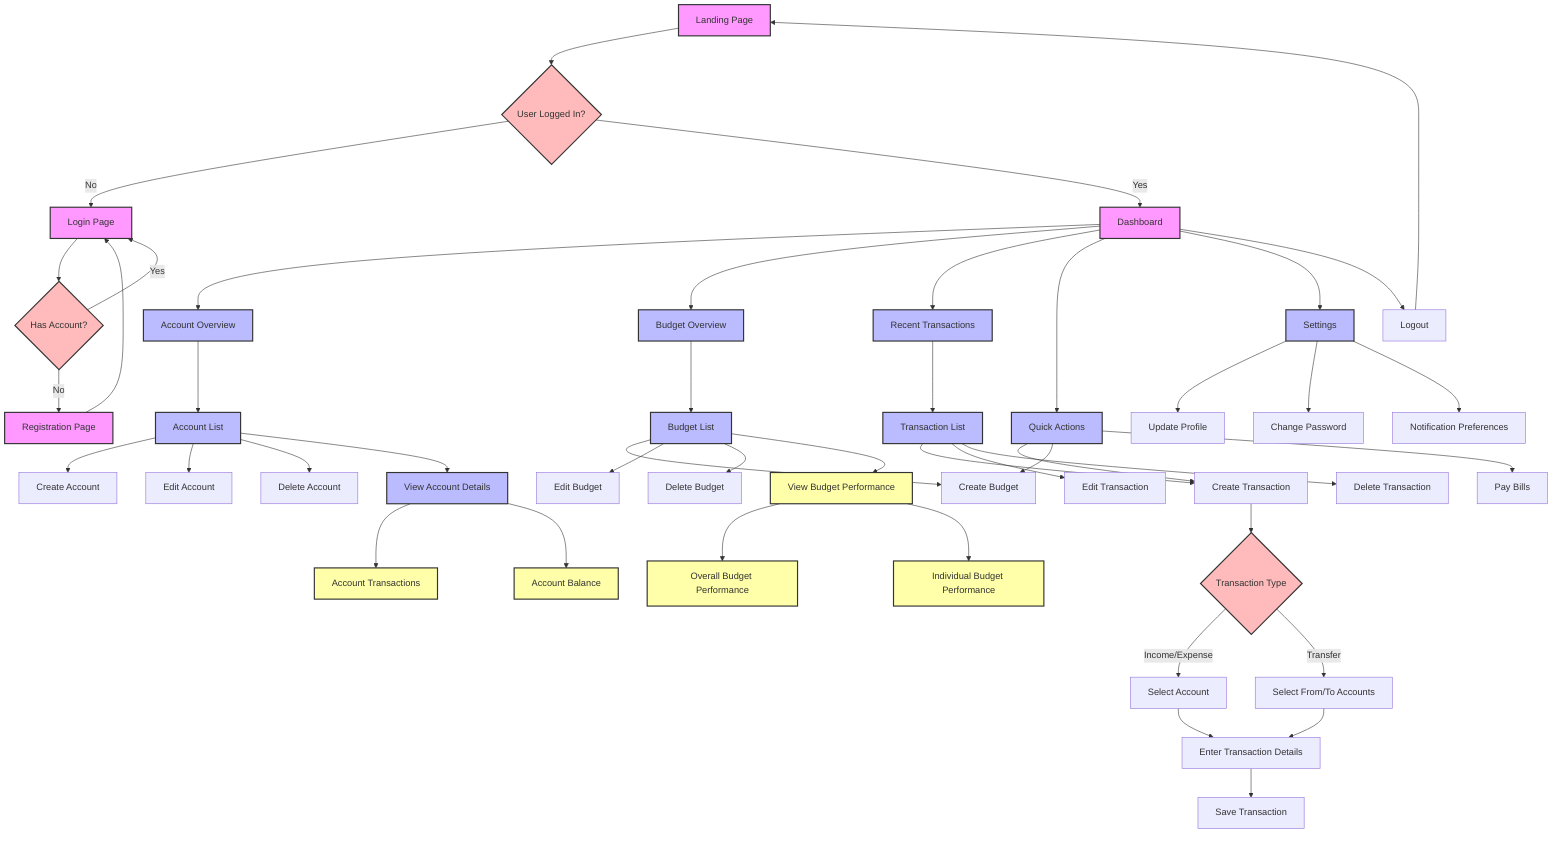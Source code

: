 graph TD
    A[Landing Page] --> B{User Logged In?}
    B -->|No| C[Login Page]
    B -->|Yes| D[Dashboard]
    C --> E{Has Account?}
    E -->|No| F[Registration Page]
    E -->|Yes| C
    F --> C
    D --> G[Account Overview]
    D --> H[Budget Overview]
    D --> I[Recent Transactions]
    D --> J[Quick Actions]
    
    G --> K[Account List]
    K --> L[Create Account]
    K --> M[Edit Account]
    K --> N[Delete Account]
    K --> O[View Account Details]
    
    O --> P[Account Transactions]
    O --> Q[Account Balance]
    
    H --> R[Budget List]
    R --> S[Create Budget]
    R --> T[Edit Budget]
    R --> U[Delete Budget]
    R --> V[View Budget Performance]
    
    I --> W[Transaction List]
    W --> X[Create Transaction]
    W --> Y[Edit Transaction]
    W --> Z[Delete Transaction]
    
    X --> AA{Transaction Type}
    AA -->|Income/Expense| AB[Select Account]
    AA -->|Transfer| AC[Select From/To Accounts]
    AB --> AD[Enter Transaction Details]
    AC --> AD
    AD --> AE[Save Transaction]
    
    J --> X
    J --> S
    J --> AF[Pay Bills]
    
    V --> AG[Overall Budget Performance]
    V --> AH[Individual Budget Performance]
    
    D --> AI[Settings]
    AI --> AJ[Update Profile]
    AI --> AK[Change Password]
    AI --> AL[Notification Preferences]
    
    D --> AM[Logout]
    AM --> A
    
    classDef page fill:#f9f,stroke:#333,stroke-width:2px;
    classDef process fill:#bbf,stroke:#333,stroke-width:2px;
    classDef data fill:#ffa,stroke:#333,stroke-width:2px;
    classDef decision fill:#fbb,stroke:#333,stroke-width:2px;
    
    class A,C,D,F page;
    class G,H,I,J,K,O,R,W,AI process;
    class P,Q,V,AG,AH data;
    class B,E,AA decision;